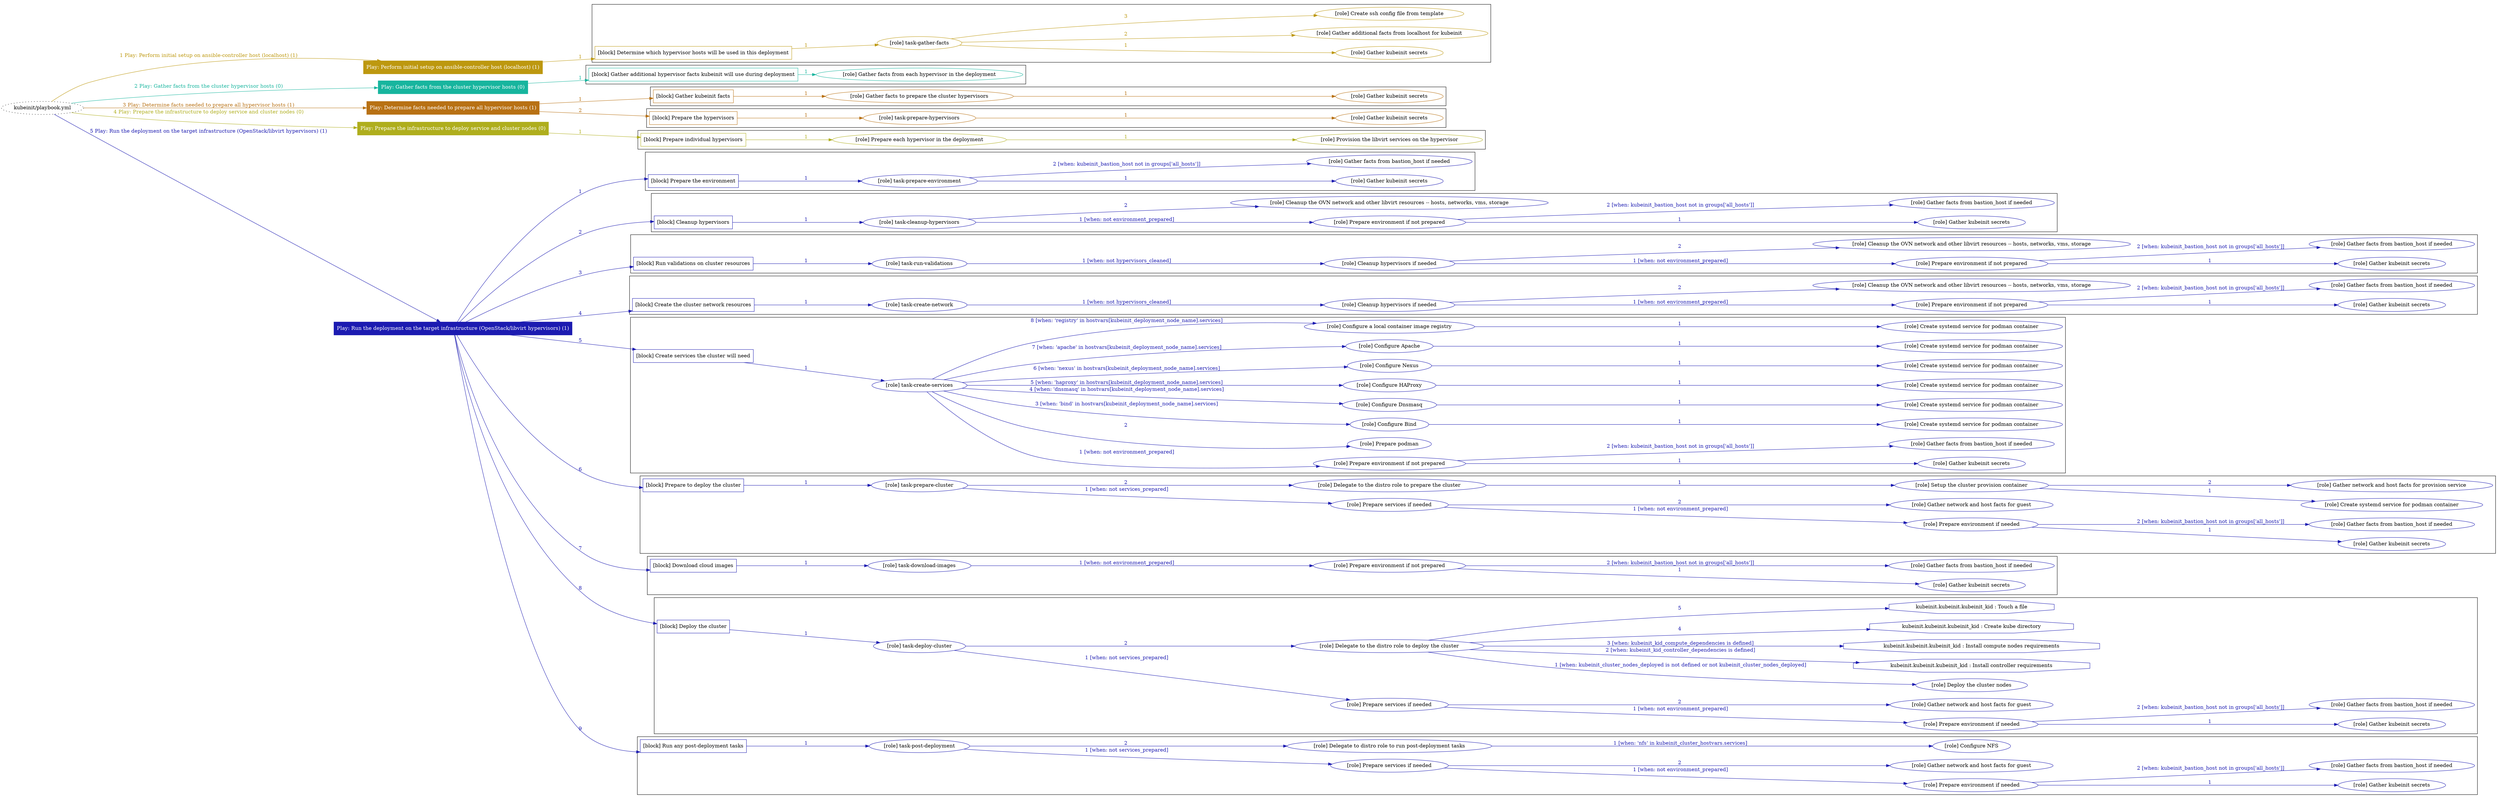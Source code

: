 digraph {
	graph [concentrate=true ordering=in rankdir=LR ratio=fill]
	edge [esep=5 sep=10]
	"kubeinit/playbook.yml" [URL="/home/runner/work/kubeinit/kubeinit/kubeinit/playbook.yml" id=playbook_64ff48d0 style=dotted]
	"kubeinit/playbook.yml" -> play_7b4578c1 [label="1 Play: Perform initial setup on ansible-controller host (localhost) (1)" color="#bd980f" fontcolor="#bd980f" id=edge_play_7b4578c1 labeltooltip="1 Play: Perform initial setup on ansible-controller host (localhost) (1)" tooltip="1 Play: Perform initial setup on ansible-controller host (localhost) (1)"]
	subgraph "Play: Perform initial setup on ansible-controller host (localhost) (1)" {
		play_7b4578c1 [label="Play: Perform initial setup on ansible-controller host (localhost) (1)" URL="/home/runner/work/kubeinit/kubeinit/kubeinit/playbook.yml" color="#bd980f" fontcolor="#ffffff" id=play_7b4578c1 shape=box style=filled tooltip=localhost]
		play_7b4578c1 -> block_4ec581df [label=1 color="#bd980f" fontcolor="#bd980f" id=edge_block_4ec581df labeltooltip=1 tooltip=1]
		subgraph cluster_block_4ec581df {
			block_4ec581df [label="[block] Determine which hypervisor hosts will be used in this deployment" URL="/home/runner/work/kubeinit/kubeinit/kubeinit/playbook.yml" color="#bd980f" id=block_4ec581df labeltooltip="Determine which hypervisor hosts will be used in this deployment" shape=box tooltip="Determine which hypervisor hosts will be used in this deployment"]
			block_4ec581df -> role_0362f38e [label="1 " color="#bd980f" fontcolor="#bd980f" id=edge_role_0362f38e labeltooltip="1 " tooltip="1 "]
			subgraph "task-gather-facts" {
				role_0362f38e [label="[role] task-gather-facts" URL="/home/runner/work/kubeinit/kubeinit/kubeinit/playbook.yml" color="#bd980f" id=role_0362f38e tooltip="task-gather-facts"]
				role_0362f38e -> role_1416fdba [label="1 " color="#bd980f" fontcolor="#bd980f" id=edge_role_1416fdba labeltooltip="1 " tooltip="1 "]
				subgraph "Gather kubeinit secrets" {
					role_1416fdba [label="[role] Gather kubeinit secrets" URL="/home/runner/.ansible/collections/ansible_collections/kubeinit/kubeinit/roles/kubeinit_prepare/tasks/build_hypervisors_group.yml" color="#bd980f" id=role_1416fdba tooltip="Gather kubeinit secrets"]
				}
				role_0362f38e -> role_fac2a273 [label="2 " color="#bd980f" fontcolor="#bd980f" id=edge_role_fac2a273 labeltooltip="2 " tooltip="2 "]
				subgraph "Gather additional facts from localhost for kubeinit" {
					role_fac2a273 [label="[role] Gather additional facts from localhost for kubeinit" URL="/home/runner/.ansible/collections/ansible_collections/kubeinit/kubeinit/roles/kubeinit_prepare/tasks/build_hypervisors_group.yml" color="#bd980f" id=role_fac2a273 tooltip="Gather additional facts from localhost for kubeinit"]
				}
				role_0362f38e -> role_8e1f6b23 [label="3 " color="#bd980f" fontcolor="#bd980f" id=edge_role_8e1f6b23 labeltooltip="3 " tooltip="3 "]
				subgraph "Create ssh config file from template" {
					role_8e1f6b23 [label="[role] Create ssh config file from template" URL="/home/runner/.ansible/collections/ansible_collections/kubeinit/kubeinit/roles/kubeinit_prepare/tasks/build_hypervisors_group.yml" color="#bd980f" id=role_8e1f6b23 tooltip="Create ssh config file from template"]
				}
			}
		}
	}
	"kubeinit/playbook.yml" -> play_a30eaadd [label="2 Play: Gather facts from the cluster hypervisor hosts (0)" color="#17b59e" fontcolor="#17b59e" id=edge_play_a30eaadd labeltooltip="2 Play: Gather facts from the cluster hypervisor hosts (0)" tooltip="2 Play: Gather facts from the cluster hypervisor hosts (0)"]
	subgraph "Play: Gather facts from the cluster hypervisor hosts (0)" {
		play_a30eaadd [label="Play: Gather facts from the cluster hypervisor hosts (0)" URL="/home/runner/work/kubeinit/kubeinit/kubeinit/playbook.yml" color="#17b59e" fontcolor="#ffffff" id=play_a30eaadd shape=box style=filled tooltip="Play: Gather facts from the cluster hypervisor hosts (0)"]
		play_a30eaadd -> block_be2005c9 [label=1 color="#17b59e" fontcolor="#17b59e" id=edge_block_be2005c9 labeltooltip=1 tooltip=1]
		subgraph cluster_block_be2005c9 {
			block_be2005c9 [label="[block] Gather additional hypervisor facts kubeinit will use during deployment" URL="/home/runner/work/kubeinit/kubeinit/kubeinit/playbook.yml" color="#17b59e" id=block_be2005c9 labeltooltip="Gather additional hypervisor facts kubeinit will use during deployment" shape=box tooltip="Gather additional hypervisor facts kubeinit will use during deployment"]
			block_be2005c9 -> role_b4ea21ec [label="1 " color="#17b59e" fontcolor="#17b59e" id=edge_role_b4ea21ec labeltooltip="1 " tooltip="1 "]
			subgraph "Gather facts from each hypervisor in the deployment" {
				role_b4ea21ec [label="[role] Gather facts from each hypervisor in the deployment" URL="/home/runner/work/kubeinit/kubeinit/kubeinit/playbook.yml" color="#17b59e" id=role_b4ea21ec tooltip="Gather facts from each hypervisor in the deployment"]
			}
		}
	}
	"kubeinit/playbook.yml" -> play_22558fce [label="3 Play: Determine facts needed to prepare all hypervisor hosts (1)" color="#b87114" fontcolor="#b87114" id=edge_play_22558fce labeltooltip="3 Play: Determine facts needed to prepare all hypervisor hosts (1)" tooltip="3 Play: Determine facts needed to prepare all hypervisor hosts (1)"]
	subgraph "Play: Determine facts needed to prepare all hypervisor hosts (1)" {
		play_22558fce [label="Play: Determine facts needed to prepare all hypervisor hosts (1)" URL="/home/runner/work/kubeinit/kubeinit/kubeinit/playbook.yml" color="#b87114" fontcolor="#ffffff" id=play_22558fce shape=box style=filled tooltip=localhost]
		play_22558fce -> block_e135c22d [label=1 color="#b87114" fontcolor="#b87114" id=edge_block_e135c22d labeltooltip=1 tooltip=1]
		subgraph cluster_block_e135c22d {
			block_e135c22d [label="[block] Gather kubeinit facts" URL="/home/runner/work/kubeinit/kubeinit/kubeinit/playbook.yml" color="#b87114" id=block_e135c22d labeltooltip="Gather kubeinit facts" shape=box tooltip="Gather kubeinit facts"]
			block_e135c22d -> role_2416e489 [label="1 " color="#b87114" fontcolor="#b87114" id=edge_role_2416e489 labeltooltip="1 " tooltip="1 "]
			subgraph "Gather facts to prepare the cluster hypervisors" {
				role_2416e489 [label="[role] Gather facts to prepare the cluster hypervisors" URL="/home/runner/work/kubeinit/kubeinit/kubeinit/playbook.yml" color="#b87114" id=role_2416e489 tooltip="Gather facts to prepare the cluster hypervisors"]
				role_2416e489 -> role_d74723d3 [label="1 " color="#b87114" fontcolor="#b87114" id=edge_role_d74723d3 labeltooltip="1 " tooltip="1 "]
				subgraph "Gather kubeinit secrets" {
					role_d74723d3 [label="[role] Gather kubeinit secrets" URL="/home/runner/.ansible/collections/ansible_collections/kubeinit/kubeinit/roles/kubeinit_prepare/tasks/gather_kubeinit_facts.yml" color="#b87114" id=role_d74723d3 tooltip="Gather kubeinit secrets"]
				}
			}
		}
		play_22558fce -> block_35da13e1 [label=2 color="#b87114" fontcolor="#b87114" id=edge_block_35da13e1 labeltooltip=2 tooltip=2]
		subgraph cluster_block_35da13e1 {
			block_35da13e1 [label="[block] Prepare the hypervisors" URL="/home/runner/work/kubeinit/kubeinit/kubeinit/playbook.yml" color="#b87114" id=block_35da13e1 labeltooltip="Prepare the hypervisors" shape=box tooltip="Prepare the hypervisors"]
			block_35da13e1 -> role_eb730cd5 [label="1 " color="#b87114" fontcolor="#b87114" id=edge_role_eb730cd5 labeltooltip="1 " tooltip="1 "]
			subgraph "task-prepare-hypervisors" {
				role_eb730cd5 [label="[role] task-prepare-hypervisors" URL="/home/runner/work/kubeinit/kubeinit/kubeinit/playbook.yml" color="#b87114" id=role_eb730cd5 tooltip="task-prepare-hypervisors"]
				role_eb730cd5 -> role_e2dad589 [label="1 " color="#b87114" fontcolor="#b87114" id=edge_role_e2dad589 labeltooltip="1 " tooltip="1 "]
				subgraph "Gather kubeinit secrets" {
					role_e2dad589 [label="[role] Gather kubeinit secrets" URL="/home/runner/.ansible/collections/ansible_collections/kubeinit/kubeinit/roles/kubeinit_prepare/tasks/gather_kubeinit_facts.yml" color="#b87114" id=role_e2dad589 tooltip="Gather kubeinit secrets"]
				}
			}
		}
	}
	"kubeinit/playbook.yml" -> play_825b6fc9 [label="4 Play: Prepare the infrastructure to deploy service and cluster nodes (0)" color="#afae1d" fontcolor="#afae1d" id=edge_play_825b6fc9 labeltooltip="4 Play: Prepare the infrastructure to deploy service and cluster nodes (0)" tooltip="4 Play: Prepare the infrastructure to deploy service and cluster nodes (0)"]
	subgraph "Play: Prepare the infrastructure to deploy service and cluster nodes (0)" {
		play_825b6fc9 [label="Play: Prepare the infrastructure to deploy service and cluster nodes (0)" URL="/home/runner/work/kubeinit/kubeinit/kubeinit/playbook.yml" color="#afae1d" fontcolor="#ffffff" id=play_825b6fc9 shape=box style=filled tooltip="Play: Prepare the infrastructure to deploy service and cluster nodes (0)"]
		play_825b6fc9 -> block_94024bbe [label=1 color="#afae1d" fontcolor="#afae1d" id=edge_block_94024bbe labeltooltip=1 tooltip=1]
		subgraph cluster_block_94024bbe {
			block_94024bbe [label="[block] Prepare individual hypervisors" URL="/home/runner/work/kubeinit/kubeinit/kubeinit/playbook.yml" color="#afae1d" id=block_94024bbe labeltooltip="Prepare individual hypervisors" shape=box tooltip="Prepare individual hypervisors"]
			block_94024bbe -> role_00859c8f [label="1 " color="#afae1d" fontcolor="#afae1d" id=edge_role_00859c8f labeltooltip="1 " tooltip="1 "]
			subgraph "Prepare each hypervisor in the deployment" {
				role_00859c8f [label="[role] Prepare each hypervisor in the deployment" URL="/home/runner/work/kubeinit/kubeinit/kubeinit/playbook.yml" color="#afae1d" id=role_00859c8f tooltip="Prepare each hypervisor in the deployment"]
				role_00859c8f -> role_20d88b57 [label="1 " color="#afae1d" fontcolor="#afae1d" id=edge_role_20d88b57 labeltooltip="1 " tooltip="1 "]
				subgraph "Provision the libvirt services on the hypervisor" {
					role_20d88b57 [label="[role] Provision the libvirt services on the hypervisor" URL="/home/runner/.ansible/collections/ansible_collections/kubeinit/kubeinit/roles/kubeinit_prepare/tasks/prepare_hypervisor.yml" color="#afae1d" id=role_20d88b57 tooltip="Provision the libvirt services on the hypervisor"]
				}
			}
		}
	}
	"kubeinit/playbook.yml" -> play_dc9f039f [label="5 Play: Run the deployment on the target infrastructure (OpenStack/libvirt hypervisors) (1)" color="#1c1bb1" fontcolor="#1c1bb1" id=edge_play_dc9f039f labeltooltip="5 Play: Run the deployment on the target infrastructure (OpenStack/libvirt hypervisors) (1)" tooltip="5 Play: Run the deployment on the target infrastructure (OpenStack/libvirt hypervisors) (1)"]
	subgraph "Play: Run the deployment on the target infrastructure (OpenStack/libvirt hypervisors) (1)" {
		play_dc9f039f [label="Play: Run the deployment on the target infrastructure (OpenStack/libvirt hypervisors) (1)" URL="/home/runner/work/kubeinit/kubeinit/kubeinit/playbook.yml" color="#1c1bb1" fontcolor="#ffffff" id=play_dc9f039f shape=box style=filled tooltip=localhost]
		play_dc9f039f -> block_e78acdf8 [label=1 color="#1c1bb1" fontcolor="#1c1bb1" id=edge_block_e78acdf8 labeltooltip=1 tooltip=1]
		subgraph cluster_block_e78acdf8 {
			block_e78acdf8 [label="[block] Prepare the environment" URL="/home/runner/work/kubeinit/kubeinit/kubeinit/playbook.yml" color="#1c1bb1" id=block_e78acdf8 labeltooltip="Prepare the environment" shape=box tooltip="Prepare the environment"]
			block_e78acdf8 -> role_a1853be2 [label="1 " color="#1c1bb1" fontcolor="#1c1bb1" id=edge_role_a1853be2 labeltooltip="1 " tooltip="1 "]
			subgraph "task-prepare-environment" {
				role_a1853be2 [label="[role] task-prepare-environment" URL="/home/runner/work/kubeinit/kubeinit/kubeinit/playbook.yml" color="#1c1bb1" id=role_a1853be2 tooltip="task-prepare-environment"]
				role_a1853be2 -> role_9b0aa150 [label="1 " color="#1c1bb1" fontcolor="#1c1bb1" id=edge_role_9b0aa150 labeltooltip="1 " tooltip="1 "]
				subgraph "Gather kubeinit secrets" {
					role_9b0aa150 [label="[role] Gather kubeinit secrets" URL="/home/runner/.ansible/collections/ansible_collections/kubeinit/kubeinit/roles/kubeinit_prepare/tasks/gather_kubeinit_facts.yml" color="#1c1bb1" id=role_9b0aa150 tooltip="Gather kubeinit secrets"]
				}
				role_a1853be2 -> role_95b6a3f1 [label="2 [when: kubeinit_bastion_host not in groups['all_hosts']]" color="#1c1bb1" fontcolor="#1c1bb1" id=edge_role_95b6a3f1 labeltooltip="2 [when: kubeinit_bastion_host not in groups['all_hosts']]" tooltip="2 [when: kubeinit_bastion_host not in groups['all_hosts']]"]
				subgraph "Gather facts from bastion_host if needed" {
					role_95b6a3f1 [label="[role] Gather facts from bastion_host if needed" URL="/home/runner/.ansible/collections/ansible_collections/kubeinit/kubeinit/roles/kubeinit_prepare/tasks/main.yml" color="#1c1bb1" id=role_95b6a3f1 tooltip="Gather facts from bastion_host if needed"]
				}
			}
		}
		play_dc9f039f -> block_ce37bbfc [label=2 color="#1c1bb1" fontcolor="#1c1bb1" id=edge_block_ce37bbfc labeltooltip=2 tooltip=2]
		subgraph cluster_block_ce37bbfc {
			block_ce37bbfc [label="[block] Cleanup hypervisors" URL="/home/runner/work/kubeinit/kubeinit/kubeinit/playbook.yml" color="#1c1bb1" id=block_ce37bbfc labeltooltip="Cleanup hypervisors" shape=box tooltip="Cleanup hypervisors"]
			block_ce37bbfc -> role_af1ffdba [label="1 " color="#1c1bb1" fontcolor="#1c1bb1" id=edge_role_af1ffdba labeltooltip="1 " tooltip="1 "]
			subgraph "task-cleanup-hypervisors" {
				role_af1ffdba [label="[role] task-cleanup-hypervisors" URL="/home/runner/work/kubeinit/kubeinit/kubeinit/playbook.yml" color="#1c1bb1" id=role_af1ffdba tooltip="task-cleanup-hypervisors"]
				role_af1ffdba -> role_fb35330e [label="1 [when: not environment_prepared]" color="#1c1bb1" fontcolor="#1c1bb1" id=edge_role_fb35330e labeltooltip="1 [when: not environment_prepared]" tooltip="1 [when: not environment_prepared]"]
				subgraph "Prepare environment if not prepared" {
					role_fb35330e [label="[role] Prepare environment if not prepared" URL="/home/runner/.ansible/collections/ansible_collections/kubeinit/kubeinit/roles/kubeinit_libvirt/tasks/cleanup_hypervisors.yml" color="#1c1bb1" id=role_fb35330e tooltip="Prepare environment if not prepared"]
					role_fb35330e -> role_bc6171cc [label="1 " color="#1c1bb1" fontcolor="#1c1bb1" id=edge_role_bc6171cc labeltooltip="1 " tooltip="1 "]
					subgraph "Gather kubeinit secrets" {
						role_bc6171cc [label="[role] Gather kubeinit secrets" URL="/home/runner/.ansible/collections/ansible_collections/kubeinit/kubeinit/roles/kubeinit_prepare/tasks/gather_kubeinit_facts.yml" color="#1c1bb1" id=role_bc6171cc tooltip="Gather kubeinit secrets"]
					}
					role_fb35330e -> role_c7ebc0bd [label="2 [when: kubeinit_bastion_host not in groups['all_hosts']]" color="#1c1bb1" fontcolor="#1c1bb1" id=edge_role_c7ebc0bd labeltooltip="2 [when: kubeinit_bastion_host not in groups['all_hosts']]" tooltip="2 [when: kubeinit_bastion_host not in groups['all_hosts']]"]
					subgraph "Gather facts from bastion_host if needed" {
						role_c7ebc0bd [label="[role] Gather facts from bastion_host if needed" URL="/home/runner/.ansible/collections/ansible_collections/kubeinit/kubeinit/roles/kubeinit_prepare/tasks/main.yml" color="#1c1bb1" id=role_c7ebc0bd tooltip="Gather facts from bastion_host if needed"]
					}
				}
				role_af1ffdba -> role_cf9bed21 [label="2 " color="#1c1bb1" fontcolor="#1c1bb1" id=edge_role_cf9bed21 labeltooltip="2 " tooltip="2 "]
				subgraph "Cleanup the OVN network and other libvirt resources -- hosts, networks, vms, storage" {
					role_cf9bed21 [label="[role] Cleanup the OVN network and other libvirt resources -- hosts, networks, vms, storage" URL="/home/runner/.ansible/collections/ansible_collections/kubeinit/kubeinit/roles/kubeinit_libvirt/tasks/cleanup_hypervisors.yml" color="#1c1bb1" id=role_cf9bed21 tooltip="Cleanup the OVN network and other libvirt resources -- hosts, networks, vms, storage"]
				}
			}
		}
		play_dc9f039f -> block_29fd27de [label=3 color="#1c1bb1" fontcolor="#1c1bb1" id=edge_block_29fd27de labeltooltip=3 tooltip=3]
		subgraph cluster_block_29fd27de {
			block_29fd27de [label="[block] Run validations on cluster resources" URL="/home/runner/work/kubeinit/kubeinit/kubeinit/playbook.yml" color="#1c1bb1" id=block_29fd27de labeltooltip="Run validations on cluster resources" shape=box tooltip="Run validations on cluster resources"]
			block_29fd27de -> role_a87d3c4d [label="1 " color="#1c1bb1" fontcolor="#1c1bb1" id=edge_role_a87d3c4d labeltooltip="1 " tooltip="1 "]
			subgraph "task-run-validations" {
				role_a87d3c4d [label="[role] task-run-validations" URL="/home/runner/work/kubeinit/kubeinit/kubeinit/playbook.yml" color="#1c1bb1" id=role_a87d3c4d tooltip="task-run-validations"]
				role_a87d3c4d -> role_759a6917 [label="1 [when: not hypervisors_cleaned]" color="#1c1bb1" fontcolor="#1c1bb1" id=edge_role_759a6917 labeltooltip="1 [when: not hypervisors_cleaned]" tooltip="1 [when: not hypervisors_cleaned]"]
				subgraph "Cleanup hypervisors if needed" {
					role_759a6917 [label="[role] Cleanup hypervisors if needed" URL="/home/runner/.ansible/collections/ansible_collections/kubeinit/kubeinit/roles/kubeinit_validations/tasks/main.yml" color="#1c1bb1" id=role_759a6917 tooltip="Cleanup hypervisors if needed"]
					role_759a6917 -> role_bae530e0 [label="1 [when: not environment_prepared]" color="#1c1bb1" fontcolor="#1c1bb1" id=edge_role_bae530e0 labeltooltip="1 [when: not environment_prepared]" tooltip="1 [when: not environment_prepared]"]
					subgraph "Prepare environment if not prepared" {
						role_bae530e0 [label="[role] Prepare environment if not prepared" URL="/home/runner/.ansible/collections/ansible_collections/kubeinit/kubeinit/roles/kubeinit_libvirt/tasks/cleanup_hypervisors.yml" color="#1c1bb1" id=role_bae530e0 tooltip="Prepare environment if not prepared"]
						role_bae530e0 -> role_b6de4384 [label="1 " color="#1c1bb1" fontcolor="#1c1bb1" id=edge_role_b6de4384 labeltooltip="1 " tooltip="1 "]
						subgraph "Gather kubeinit secrets" {
							role_b6de4384 [label="[role] Gather kubeinit secrets" URL="/home/runner/.ansible/collections/ansible_collections/kubeinit/kubeinit/roles/kubeinit_prepare/tasks/gather_kubeinit_facts.yml" color="#1c1bb1" id=role_b6de4384 tooltip="Gather kubeinit secrets"]
						}
						role_bae530e0 -> role_92ff72d9 [label="2 [when: kubeinit_bastion_host not in groups['all_hosts']]" color="#1c1bb1" fontcolor="#1c1bb1" id=edge_role_92ff72d9 labeltooltip="2 [when: kubeinit_bastion_host not in groups['all_hosts']]" tooltip="2 [when: kubeinit_bastion_host not in groups['all_hosts']]"]
						subgraph "Gather facts from bastion_host if needed" {
							role_92ff72d9 [label="[role] Gather facts from bastion_host if needed" URL="/home/runner/.ansible/collections/ansible_collections/kubeinit/kubeinit/roles/kubeinit_prepare/tasks/main.yml" color="#1c1bb1" id=role_92ff72d9 tooltip="Gather facts from bastion_host if needed"]
						}
					}
					role_759a6917 -> role_a15203cf [label="2 " color="#1c1bb1" fontcolor="#1c1bb1" id=edge_role_a15203cf labeltooltip="2 " tooltip="2 "]
					subgraph "Cleanup the OVN network and other libvirt resources -- hosts, networks, vms, storage" {
						role_a15203cf [label="[role] Cleanup the OVN network and other libvirt resources -- hosts, networks, vms, storage" URL="/home/runner/.ansible/collections/ansible_collections/kubeinit/kubeinit/roles/kubeinit_libvirt/tasks/cleanup_hypervisors.yml" color="#1c1bb1" id=role_a15203cf tooltip="Cleanup the OVN network and other libvirt resources -- hosts, networks, vms, storage"]
					}
				}
			}
		}
		play_dc9f039f -> block_e831d1f7 [label=4 color="#1c1bb1" fontcolor="#1c1bb1" id=edge_block_e831d1f7 labeltooltip=4 tooltip=4]
		subgraph cluster_block_e831d1f7 {
			block_e831d1f7 [label="[block] Create the cluster network resources" URL="/home/runner/work/kubeinit/kubeinit/kubeinit/playbook.yml" color="#1c1bb1" id=block_e831d1f7 labeltooltip="Create the cluster network resources" shape=box tooltip="Create the cluster network resources"]
			block_e831d1f7 -> role_f3c4349c [label="1 " color="#1c1bb1" fontcolor="#1c1bb1" id=edge_role_f3c4349c labeltooltip="1 " tooltip="1 "]
			subgraph "task-create-network" {
				role_f3c4349c [label="[role] task-create-network" URL="/home/runner/work/kubeinit/kubeinit/kubeinit/playbook.yml" color="#1c1bb1" id=role_f3c4349c tooltip="task-create-network"]
				role_f3c4349c -> role_4abfb050 [label="1 [when: not hypervisors_cleaned]" color="#1c1bb1" fontcolor="#1c1bb1" id=edge_role_4abfb050 labeltooltip="1 [when: not hypervisors_cleaned]" tooltip="1 [when: not hypervisors_cleaned]"]
				subgraph "Cleanup hypervisors if needed" {
					role_4abfb050 [label="[role] Cleanup hypervisors if needed" URL="/home/runner/.ansible/collections/ansible_collections/kubeinit/kubeinit/roles/kubeinit_libvirt/tasks/create_network.yml" color="#1c1bb1" id=role_4abfb050 tooltip="Cleanup hypervisors if needed"]
					role_4abfb050 -> role_bc3180c6 [label="1 [when: not environment_prepared]" color="#1c1bb1" fontcolor="#1c1bb1" id=edge_role_bc3180c6 labeltooltip="1 [when: not environment_prepared]" tooltip="1 [when: not environment_prepared]"]
					subgraph "Prepare environment if not prepared" {
						role_bc3180c6 [label="[role] Prepare environment if not prepared" URL="/home/runner/.ansible/collections/ansible_collections/kubeinit/kubeinit/roles/kubeinit_libvirt/tasks/cleanup_hypervisors.yml" color="#1c1bb1" id=role_bc3180c6 tooltip="Prepare environment if not prepared"]
						role_bc3180c6 -> role_34258a37 [label="1 " color="#1c1bb1" fontcolor="#1c1bb1" id=edge_role_34258a37 labeltooltip="1 " tooltip="1 "]
						subgraph "Gather kubeinit secrets" {
							role_34258a37 [label="[role] Gather kubeinit secrets" URL="/home/runner/.ansible/collections/ansible_collections/kubeinit/kubeinit/roles/kubeinit_prepare/tasks/gather_kubeinit_facts.yml" color="#1c1bb1" id=role_34258a37 tooltip="Gather kubeinit secrets"]
						}
						role_bc3180c6 -> role_a7c1120a [label="2 [when: kubeinit_bastion_host not in groups['all_hosts']]" color="#1c1bb1" fontcolor="#1c1bb1" id=edge_role_a7c1120a labeltooltip="2 [when: kubeinit_bastion_host not in groups['all_hosts']]" tooltip="2 [when: kubeinit_bastion_host not in groups['all_hosts']]"]
						subgraph "Gather facts from bastion_host if needed" {
							role_a7c1120a [label="[role] Gather facts from bastion_host if needed" URL="/home/runner/.ansible/collections/ansible_collections/kubeinit/kubeinit/roles/kubeinit_prepare/tasks/main.yml" color="#1c1bb1" id=role_a7c1120a tooltip="Gather facts from bastion_host if needed"]
						}
					}
					role_4abfb050 -> role_b16e9525 [label="2 " color="#1c1bb1" fontcolor="#1c1bb1" id=edge_role_b16e9525 labeltooltip="2 " tooltip="2 "]
					subgraph "Cleanup the OVN network and other libvirt resources -- hosts, networks, vms, storage" {
						role_b16e9525 [label="[role] Cleanup the OVN network and other libvirt resources -- hosts, networks, vms, storage" URL="/home/runner/.ansible/collections/ansible_collections/kubeinit/kubeinit/roles/kubeinit_libvirt/tasks/cleanup_hypervisors.yml" color="#1c1bb1" id=role_b16e9525 tooltip="Cleanup the OVN network and other libvirt resources -- hosts, networks, vms, storage"]
					}
				}
			}
		}
		play_dc9f039f -> block_5dbcd8ea [label=5 color="#1c1bb1" fontcolor="#1c1bb1" id=edge_block_5dbcd8ea labeltooltip=5 tooltip=5]
		subgraph cluster_block_5dbcd8ea {
			block_5dbcd8ea [label="[block] Create services the cluster will need" URL="/home/runner/work/kubeinit/kubeinit/kubeinit/playbook.yml" color="#1c1bb1" id=block_5dbcd8ea labeltooltip="Create services the cluster will need" shape=box tooltip="Create services the cluster will need"]
			block_5dbcd8ea -> role_f381e222 [label="1 " color="#1c1bb1" fontcolor="#1c1bb1" id=edge_role_f381e222 labeltooltip="1 " tooltip="1 "]
			subgraph "task-create-services" {
				role_f381e222 [label="[role] task-create-services" URL="/home/runner/work/kubeinit/kubeinit/kubeinit/playbook.yml" color="#1c1bb1" id=role_f381e222 tooltip="task-create-services"]
				role_f381e222 -> role_a2d19958 [label="1 [when: not environment_prepared]" color="#1c1bb1" fontcolor="#1c1bb1" id=edge_role_a2d19958 labeltooltip="1 [when: not environment_prepared]" tooltip="1 [when: not environment_prepared]"]
				subgraph "Prepare environment if not prepared" {
					role_a2d19958 [label="[role] Prepare environment if not prepared" URL="/home/runner/.ansible/collections/ansible_collections/kubeinit/kubeinit/roles/kubeinit_services/tasks/main.yml" color="#1c1bb1" id=role_a2d19958 tooltip="Prepare environment if not prepared"]
					role_a2d19958 -> role_b12da304 [label="1 " color="#1c1bb1" fontcolor="#1c1bb1" id=edge_role_b12da304 labeltooltip="1 " tooltip="1 "]
					subgraph "Gather kubeinit secrets" {
						role_b12da304 [label="[role] Gather kubeinit secrets" URL="/home/runner/.ansible/collections/ansible_collections/kubeinit/kubeinit/roles/kubeinit_prepare/tasks/gather_kubeinit_facts.yml" color="#1c1bb1" id=role_b12da304 tooltip="Gather kubeinit secrets"]
					}
					role_a2d19958 -> role_94da14f1 [label="2 [when: kubeinit_bastion_host not in groups['all_hosts']]" color="#1c1bb1" fontcolor="#1c1bb1" id=edge_role_94da14f1 labeltooltip="2 [when: kubeinit_bastion_host not in groups['all_hosts']]" tooltip="2 [when: kubeinit_bastion_host not in groups['all_hosts']]"]
					subgraph "Gather facts from bastion_host if needed" {
						role_94da14f1 [label="[role] Gather facts from bastion_host if needed" URL="/home/runner/.ansible/collections/ansible_collections/kubeinit/kubeinit/roles/kubeinit_prepare/tasks/main.yml" color="#1c1bb1" id=role_94da14f1 tooltip="Gather facts from bastion_host if needed"]
					}
				}
				role_f381e222 -> role_dc645e73 [label="2 " color="#1c1bb1" fontcolor="#1c1bb1" id=edge_role_dc645e73 labeltooltip="2 " tooltip="2 "]
				subgraph "Prepare podman" {
					role_dc645e73 [label="[role] Prepare podman" URL="/home/runner/.ansible/collections/ansible_collections/kubeinit/kubeinit/roles/kubeinit_services/tasks/00_create_service_pod.yml" color="#1c1bb1" id=role_dc645e73 tooltip="Prepare podman"]
				}
				role_f381e222 -> role_de73269a [label="3 [when: 'bind' in hostvars[kubeinit_deployment_node_name].services]" color="#1c1bb1" fontcolor="#1c1bb1" id=edge_role_de73269a labeltooltip="3 [when: 'bind' in hostvars[kubeinit_deployment_node_name].services]" tooltip="3 [when: 'bind' in hostvars[kubeinit_deployment_node_name].services]"]
				subgraph "Configure Bind" {
					role_de73269a [label="[role] Configure Bind" URL="/home/runner/.ansible/collections/ansible_collections/kubeinit/kubeinit/roles/kubeinit_services/tasks/start_services_containers.yml" color="#1c1bb1" id=role_de73269a tooltip="Configure Bind"]
					role_de73269a -> role_7ccc25f3 [label="1 " color="#1c1bb1" fontcolor="#1c1bb1" id=edge_role_7ccc25f3 labeltooltip="1 " tooltip="1 "]
					subgraph "Create systemd service for podman container" {
						role_7ccc25f3 [label="[role] Create systemd service for podman container" URL="/home/runner/.ansible/collections/ansible_collections/kubeinit/kubeinit/roles/kubeinit_bind/tasks/main.yml" color="#1c1bb1" id=role_7ccc25f3 tooltip="Create systemd service for podman container"]
					}
				}
				role_f381e222 -> role_99741044 [label="4 [when: 'dnsmasq' in hostvars[kubeinit_deployment_node_name].services]" color="#1c1bb1" fontcolor="#1c1bb1" id=edge_role_99741044 labeltooltip="4 [when: 'dnsmasq' in hostvars[kubeinit_deployment_node_name].services]" tooltip="4 [when: 'dnsmasq' in hostvars[kubeinit_deployment_node_name].services]"]
				subgraph "Configure Dnsmasq" {
					role_99741044 [label="[role] Configure Dnsmasq" URL="/home/runner/.ansible/collections/ansible_collections/kubeinit/kubeinit/roles/kubeinit_services/tasks/start_services_containers.yml" color="#1c1bb1" id=role_99741044 tooltip="Configure Dnsmasq"]
					role_99741044 -> role_a8016add [label="1 " color="#1c1bb1" fontcolor="#1c1bb1" id=edge_role_a8016add labeltooltip="1 " tooltip="1 "]
					subgraph "Create systemd service for podman container" {
						role_a8016add [label="[role] Create systemd service for podman container" URL="/home/runner/.ansible/collections/ansible_collections/kubeinit/kubeinit/roles/kubeinit_dnsmasq/tasks/main.yml" color="#1c1bb1" id=role_a8016add tooltip="Create systemd service for podman container"]
					}
				}
				role_f381e222 -> role_8145a330 [label="5 [when: 'haproxy' in hostvars[kubeinit_deployment_node_name].services]" color="#1c1bb1" fontcolor="#1c1bb1" id=edge_role_8145a330 labeltooltip="5 [when: 'haproxy' in hostvars[kubeinit_deployment_node_name].services]" tooltip="5 [when: 'haproxy' in hostvars[kubeinit_deployment_node_name].services]"]
				subgraph "Configure HAProxy" {
					role_8145a330 [label="[role] Configure HAProxy" URL="/home/runner/.ansible/collections/ansible_collections/kubeinit/kubeinit/roles/kubeinit_services/tasks/start_services_containers.yml" color="#1c1bb1" id=role_8145a330 tooltip="Configure HAProxy"]
					role_8145a330 -> role_fb1e4a2b [label="1 " color="#1c1bb1" fontcolor="#1c1bb1" id=edge_role_fb1e4a2b labeltooltip="1 " tooltip="1 "]
					subgraph "Create systemd service for podman container" {
						role_fb1e4a2b [label="[role] Create systemd service for podman container" URL="/home/runner/.ansible/collections/ansible_collections/kubeinit/kubeinit/roles/kubeinit_haproxy/tasks/main.yml" color="#1c1bb1" id=role_fb1e4a2b tooltip="Create systemd service for podman container"]
					}
				}
				role_f381e222 -> role_f9c794f5 [label="6 [when: 'nexus' in hostvars[kubeinit_deployment_node_name].services]" color="#1c1bb1" fontcolor="#1c1bb1" id=edge_role_f9c794f5 labeltooltip="6 [when: 'nexus' in hostvars[kubeinit_deployment_node_name].services]" tooltip="6 [when: 'nexus' in hostvars[kubeinit_deployment_node_name].services]"]
				subgraph "Configure Nexus" {
					role_f9c794f5 [label="[role] Configure Nexus" URL="/home/runner/.ansible/collections/ansible_collections/kubeinit/kubeinit/roles/kubeinit_services/tasks/start_services_containers.yml" color="#1c1bb1" id=role_f9c794f5 tooltip="Configure Nexus"]
					role_f9c794f5 -> role_d39a2222 [label="1 " color="#1c1bb1" fontcolor="#1c1bb1" id=edge_role_d39a2222 labeltooltip="1 " tooltip="1 "]
					subgraph "Create systemd service for podman container" {
						role_d39a2222 [label="[role] Create systemd service for podman container" URL="/home/runner/.ansible/collections/ansible_collections/kubeinit/kubeinit/roles/kubeinit_nexus/tasks/main.yml" color="#1c1bb1" id=role_d39a2222 tooltip="Create systemd service for podman container"]
					}
				}
				role_f381e222 -> role_9c17a35a [label="7 [when: 'apache' in hostvars[kubeinit_deployment_node_name].services]" color="#1c1bb1" fontcolor="#1c1bb1" id=edge_role_9c17a35a labeltooltip="7 [when: 'apache' in hostvars[kubeinit_deployment_node_name].services]" tooltip="7 [when: 'apache' in hostvars[kubeinit_deployment_node_name].services]"]
				subgraph "Configure Apache" {
					role_9c17a35a [label="[role] Configure Apache" URL="/home/runner/.ansible/collections/ansible_collections/kubeinit/kubeinit/roles/kubeinit_services/tasks/start_services_containers.yml" color="#1c1bb1" id=role_9c17a35a tooltip="Configure Apache"]
					role_9c17a35a -> role_6968ed16 [label="1 " color="#1c1bb1" fontcolor="#1c1bb1" id=edge_role_6968ed16 labeltooltip="1 " tooltip="1 "]
					subgraph "Create systemd service for podman container" {
						role_6968ed16 [label="[role] Create systemd service for podman container" URL="/home/runner/.ansible/collections/ansible_collections/kubeinit/kubeinit/roles/kubeinit_apache/tasks/main.yml" color="#1c1bb1" id=role_6968ed16 tooltip="Create systemd service for podman container"]
					}
				}
				role_f381e222 -> role_1dcfa74b [label="8 [when: 'registry' in hostvars[kubeinit_deployment_node_name].services]" color="#1c1bb1" fontcolor="#1c1bb1" id=edge_role_1dcfa74b labeltooltip="8 [when: 'registry' in hostvars[kubeinit_deployment_node_name].services]" tooltip="8 [when: 'registry' in hostvars[kubeinit_deployment_node_name].services]"]
				subgraph "Configure a local container image registry" {
					role_1dcfa74b [label="[role] Configure a local container image registry" URL="/home/runner/.ansible/collections/ansible_collections/kubeinit/kubeinit/roles/kubeinit_services/tasks/start_services_containers.yml" color="#1c1bb1" id=role_1dcfa74b tooltip="Configure a local container image registry"]
					role_1dcfa74b -> role_7cc3f5d4 [label="1 " color="#1c1bb1" fontcolor="#1c1bb1" id=edge_role_7cc3f5d4 labeltooltip="1 " tooltip="1 "]
					subgraph "Create systemd service for podman container" {
						role_7cc3f5d4 [label="[role] Create systemd service for podman container" URL="/home/runner/.ansible/collections/ansible_collections/kubeinit/kubeinit/roles/kubeinit_registry/tasks/main.yml" color="#1c1bb1" id=role_7cc3f5d4 tooltip="Create systemd service for podman container"]
					}
				}
			}
		}
		play_dc9f039f -> block_3873595b [label=6 color="#1c1bb1" fontcolor="#1c1bb1" id=edge_block_3873595b labeltooltip=6 tooltip=6]
		subgraph cluster_block_3873595b {
			block_3873595b [label="[block] Prepare to deploy the cluster" URL="/home/runner/work/kubeinit/kubeinit/kubeinit/playbook.yml" color="#1c1bb1" id=block_3873595b labeltooltip="Prepare to deploy the cluster" shape=box tooltip="Prepare to deploy the cluster"]
			block_3873595b -> role_3a1e4293 [label="1 " color="#1c1bb1" fontcolor="#1c1bb1" id=edge_role_3a1e4293 labeltooltip="1 " tooltip="1 "]
			subgraph "task-prepare-cluster" {
				role_3a1e4293 [label="[role] task-prepare-cluster" URL="/home/runner/work/kubeinit/kubeinit/kubeinit/playbook.yml" color="#1c1bb1" id=role_3a1e4293 tooltip="task-prepare-cluster"]
				role_3a1e4293 -> role_4f1574b0 [label="1 [when: not services_prepared]" color="#1c1bb1" fontcolor="#1c1bb1" id=edge_role_4f1574b0 labeltooltip="1 [when: not services_prepared]" tooltip="1 [when: not services_prepared]"]
				subgraph "Prepare services if needed" {
					role_4f1574b0 [label="[role] Prepare services if needed" URL="/home/runner/.ansible/collections/ansible_collections/kubeinit/kubeinit/roles/kubeinit_prepare/tasks/prepare_cluster.yml" color="#1c1bb1" id=role_4f1574b0 tooltip="Prepare services if needed"]
					role_4f1574b0 -> role_ca3c0c1d [label="1 [when: not environment_prepared]" color="#1c1bb1" fontcolor="#1c1bb1" id=edge_role_ca3c0c1d labeltooltip="1 [when: not environment_prepared]" tooltip="1 [when: not environment_prepared]"]
					subgraph "Prepare environment if needed" {
						role_ca3c0c1d [label="[role] Prepare environment if needed" URL="/home/runner/.ansible/collections/ansible_collections/kubeinit/kubeinit/roles/kubeinit_services/tasks/prepare_services.yml" color="#1c1bb1" id=role_ca3c0c1d tooltip="Prepare environment if needed"]
						role_ca3c0c1d -> role_9e009ee4 [label="1 " color="#1c1bb1" fontcolor="#1c1bb1" id=edge_role_9e009ee4 labeltooltip="1 " tooltip="1 "]
						subgraph "Gather kubeinit secrets" {
							role_9e009ee4 [label="[role] Gather kubeinit secrets" URL="/home/runner/.ansible/collections/ansible_collections/kubeinit/kubeinit/roles/kubeinit_prepare/tasks/gather_kubeinit_facts.yml" color="#1c1bb1" id=role_9e009ee4 tooltip="Gather kubeinit secrets"]
						}
						role_ca3c0c1d -> role_0b672be2 [label="2 [when: kubeinit_bastion_host not in groups['all_hosts']]" color="#1c1bb1" fontcolor="#1c1bb1" id=edge_role_0b672be2 labeltooltip="2 [when: kubeinit_bastion_host not in groups['all_hosts']]" tooltip="2 [when: kubeinit_bastion_host not in groups['all_hosts']]"]
						subgraph "Gather facts from bastion_host if needed" {
							role_0b672be2 [label="[role] Gather facts from bastion_host if needed" URL="/home/runner/.ansible/collections/ansible_collections/kubeinit/kubeinit/roles/kubeinit_prepare/tasks/main.yml" color="#1c1bb1" id=role_0b672be2 tooltip="Gather facts from bastion_host if needed"]
						}
					}
					role_4f1574b0 -> role_c656f457 [label="2 " color="#1c1bb1" fontcolor="#1c1bb1" id=edge_role_c656f457 labeltooltip="2 " tooltip="2 "]
					subgraph "Gather network and host facts for guest" {
						role_c656f457 [label="[role] Gather network and host facts for guest" URL="/home/runner/.ansible/collections/ansible_collections/kubeinit/kubeinit/roles/kubeinit_services/tasks/prepare_services.yml" color="#1c1bb1" id=role_c656f457 tooltip="Gather network and host facts for guest"]
					}
				}
				role_3a1e4293 -> role_c33d68c9 [label="2 " color="#1c1bb1" fontcolor="#1c1bb1" id=edge_role_c33d68c9 labeltooltip="2 " tooltip="2 "]
				subgraph "Delegate to the distro role to prepare the cluster" {
					role_c33d68c9 [label="[role] Delegate to the distro role to prepare the cluster" URL="/home/runner/.ansible/collections/ansible_collections/kubeinit/kubeinit/roles/kubeinit_prepare/tasks/prepare_cluster.yml" color="#1c1bb1" id=role_c33d68c9 tooltip="Delegate to the distro role to prepare the cluster"]
					role_c33d68c9 -> role_79c45ec9 [label="1 " color="#1c1bb1" fontcolor="#1c1bb1" id=edge_role_79c45ec9 labeltooltip="1 " tooltip="1 "]
					subgraph "Setup the cluster provision container" {
						role_79c45ec9 [label="[role] Setup the cluster provision container" URL="/home/runner/.ansible/collections/ansible_collections/kubeinit/kubeinit/roles/kubeinit_kid/tasks/prepare_cluster.yml" color="#1c1bb1" id=role_79c45ec9 tooltip="Setup the cluster provision container"]
						role_79c45ec9 -> role_410438d3 [label="1 " color="#1c1bb1" fontcolor="#1c1bb1" id=edge_role_410438d3 labeltooltip="1 " tooltip="1 "]
						subgraph "Create systemd service for podman container" {
							role_410438d3 [label="[role] Create systemd service for podman container" URL="/home/runner/.ansible/collections/ansible_collections/kubeinit/kubeinit/roles/kubeinit_services/tasks/create_provision_container.yml" color="#1c1bb1" id=role_410438d3 tooltip="Create systemd service for podman container"]
						}
						role_79c45ec9 -> role_16676857 [label="2 " color="#1c1bb1" fontcolor="#1c1bb1" id=edge_role_16676857 labeltooltip="2 " tooltip="2 "]
						subgraph "Gather network and host facts for provision service" {
							role_16676857 [label="[role] Gather network and host facts for provision service" URL="/home/runner/.ansible/collections/ansible_collections/kubeinit/kubeinit/roles/kubeinit_services/tasks/create_provision_container.yml" color="#1c1bb1" id=role_16676857 tooltip="Gather network and host facts for provision service"]
						}
					}
				}
			}
		}
		play_dc9f039f -> block_5de7d17e [label=7 color="#1c1bb1" fontcolor="#1c1bb1" id=edge_block_5de7d17e labeltooltip=7 tooltip=7]
		subgraph cluster_block_5de7d17e {
			block_5de7d17e [label="[block] Download cloud images" URL="/home/runner/work/kubeinit/kubeinit/kubeinit/playbook.yml" color="#1c1bb1" id=block_5de7d17e labeltooltip="Download cloud images" shape=box tooltip="Download cloud images"]
			block_5de7d17e -> role_c3c2f321 [label="1 " color="#1c1bb1" fontcolor="#1c1bb1" id=edge_role_c3c2f321 labeltooltip="1 " tooltip="1 "]
			subgraph "task-download-images" {
				role_c3c2f321 [label="[role] task-download-images" URL="/home/runner/work/kubeinit/kubeinit/kubeinit/playbook.yml" color="#1c1bb1" id=role_c3c2f321 tooltip="task-download-images"]
				role_c3c2f321 -> role_c482b39d [label="1 [when: not environment_prepared]" color="#1c1bb1" fontcolor="#1c1bb1" id=edge_role_c482b39d labeltooltip="1 [when: not environment_prepared]" tooltip="1 [when: not environment_prepared]"]
				subgraph "Prepare environment if not prepared" {
					role_c482b39d [label="[role] Prepare environment if not prepared" URL="/home/runner/.ansible/collections/ansible_collections/kubeinit/kubeinit/roles/kubeinit_libvirt/tasks/download_cloud_images.yml" color="#1c1bb1" id=role_c482b39d tooltip="Prepare environment if not prepared"]
					role_c482b39d -> role_b490c279 [label="1 " color="#1c1bb1" fontcolor="#1c1bb1" id=edge_role_b490c279 labeltooltip="1 " tooltip="1 "]
					subgraph "Gather kubeinit secrets" {
						role_b490c279 [label="[role] Gather kubeinit secrets" URL="/home/runner/.ansible/collections/ansible_collections/kubeinit/kubeinit/roles/kubeinit_prepare/tasks/gather_kubeinit_facts.yml" color="#1c1bb1" id=role_b490c279 tooltip="Gather kubeinit secrets"]
					}
					role_c482b39d -> role_3db9af22 [label="2 [when: kubeinit_bastion_host not in groups['all_hosts']]" color="#1c1bb1" fontcolor="#1c1bb1" id=edge_role_3db9af22 labeltooltip="2 [when: kubeinit_bastion_host not in groups['all_hosts']]" tooltip="2 [when: kubeinit_bastion_host not in groups['all_hosts']]"]
					subgraph "Gather facts from bastion_host if needed" {
						role_3db9af22 [label="[role] Gather facts from bastion_host if needed" URL="/home/runner/.ansible/collections/ansible_collections/kubeinit/kubeinit/roles/kubeinit_prepare/tasks/main.yml" color="#1c1bb1" id=role_3db9af22 tooltip="Gather facts from bastion_host if needed"]
					}
				}
			}
		}
		play_dc9f039f -> block_b505a461 [label=8 color="#1c1bb1" fontcolor="#1c1bb1" id=edge_block_b505a461 labeltooltip=8 tooltip=8]
		subgraph cluster_block_b505a461 {
			block_b505a461 [label="[block] Deploy the cluster" URL="/home/runner/work/kubeinit/kubeinit/kubeinit/playbook.yml" color="#1c1bb1" id=block_b505a461 labeltooltip="Deploy the cluster" shape=box tooltip="Deploy the cluster"]
			block_b505a461 -> role_0294d83d [label="1 " color="#1c1bb1" fontcolor="#1c1bb1" id=edge_role_0294d83d labeltooltip="1 " tooltip="1 "]
			subgraph "task-deploy-cluster" {
				role_0294d83d [label="[role] task-deploy-cluster" URL="/home/runner/work/kubeinit/kubeinit/kubeinit/playbook.yml" color="#1c1bb1" id=role_0294d83d tooltip="task-deploy-cluster"]
				role_0294d83d -> role_be0a52d8 [label="1 [when: not services_prepared]" color="#1c1bb1" fontcolor="#1c1bb1" id=edge_role_be0a52d8 labeltooltip="1 [when: not services_prepared]" tooltip="1 [when: not services_prepared]"]
				subgraph "Prepare services if needed" {
					role_be0a52d8 [label="[role] Prepare services if needed" URL="/home/runner/.ansible/collections/ansible_collections/kubeinit/kubeinit/roles/kubeinit_prepare/tasks/deploy_cluster.yml" color="#1c1bb1" id=role_be0a52d8 tooltip="Prepare services if needed"]
					role_be0a52d8 -> role_c2296928 [label="1 [when: not environment_prepared]" color="#1c1bb1" fontcolor="#1c1bb1" id=edge_role_c2296928 labeltooltip="1 [when: not environment_prepared]" tooltip="1 [when: not environment_prepared]"]
					subgraph "Prepare environment if needed" {
						role_c2296928 [label="[role] Prepare environment if needed" URL="/home/runner/.ansible/collections/ansible_collections/kubeinit/kubeinit/roles/kubeinit_services/tasks/prepare_services.yml" color="#1c1bb1" id=role_c2296928 tooltip="Prepare environment if needed"]
						role_c2296928 -> role_9ceb35bc [label="1 " color="#1c1bb1" fontcolor="#1c1bb1" id=edge_role_9ceb35bc labeltooltip="1 " tooltip="1 "]
						subgraph "Gather kubeinit secrets" {
							role_9ceb35bc [label="[role] Gather kubeinit secrets" URL="/home/runner/.ansible/collections/ansible_collections/kubeinit/kubeinit/roles/kubeinit_prepare/tasks/gather_kubeinit_facts.yml" color="#1c1bb1" id=role_9ceb35bc tooltip="Gather kubeinit secrets"]
						}
						role_c2296928 -> role_e3e1ad4b [label="2 [when: kubeinit_bastion_host not in groups['all_hosts']]" color="#1c1bb1" fontcolor="#1c1bb1" id=edge_role_e3e1ad4b labeltooltip="2 [when: kubeinit_bastion_host not in groups['all_hosts']]" tooltip="2 [when: kubeinit_bastion_host not in groups['all_hosts']]"]
						subgraph "Gather facts from bastion_host if needed" {
							role_e3e1ad4b [label="[role] Gather facts from bastion_host if needed" URL="/home/runner/.ansible/collections/ansible_collections/kubeinit/kubeinit/roles/kubeinit_prepare/tasks/main.yml" color="#1c1bb1" id=role_e3e1ad4b tooltip="Gather facts from bastion_host if needed"]
						}
					}
					role_be0a52d8 -> role_7bcb3017 [label="2 " color="#1c1bb1" fontcolor="#1c1bb1" id=edge_role_7bcb3017 labeltooltip="2 " tooltip="2 "]
					subgraph "Gather network and host facts for guest" {
						role_7bcb3017 [label="[role] Gather network and host facts for guest" URL="/home/runner/.ansible/collections/ansible_collections/kubeinit/kubeinit/roles/kubeinit_services/tasks/prepare_services.yml" color="#1c1bb1" id=role_7bcb3017 tooltip="Gather network and host facts for guest"]
					}
				}
				role_0294d83d -> role_ef902dae [label="2 " color="#1c1bb1" fontcolor="#1c1bb1" id=edge_role_ef902dae labeltooltip="2 " tooltip="2 "]
				subgraph "Delegate to the distro role to deploy the cluster" {
					role_ef902dae [label="[role] Delegate to the distro role to deploy the cluster" URL="/home/runner/.ansible/collections/ansible_collections/kubeinit/kubeinit/roles/kubeinit_prepare/tasks/deploy_cluster.yml" color="#1c1bb1" id=role_ef902dae tooltip="Delegate to the distro role to deploy the cluster"]
					role_ef902dae -> role_48bd6cb1 [label="1 [when: kubeinit_cluster_nodes_deployed is not defined or not kubeinit_cluster_nodes_deployed]" color="#1c1bb1" fontcolor="#1c1bb1" id=edge_role_48bd6cb1 labeltooltip="1 [when: kubeinit_cluster_nodes_deployed is not defined or not kubeinit_cluster_nodes_deployed]" tooltip="1 [when: kubeinit_cluster_nodes_deployed is not defined or not kubeinit_cluster_nodes_deployed]"]
					subgraph "Deploy the cluster nodes" {
						role_48bd6cb1 [label="[role] Deploy the cluster nodes" URL="/home/runner/.ansible/collections/ansible_collections/kubeinit/kubeinit/roles/kubeinit_kid/tasks/main.yml" color="#1c1bb1" id=role_48bd6cb1 tooltip="Deploy the cluster nodes"]
					}
					task_384c2507 [label="kubeinit.kubeinit.kubeinit_kid : Install controller requirements" URL="/home/runner/.ansible/collections/ansible_collections/kubeinit/kubeinit/roles/kubeinit_kid/tasks/main.yml" color="#1c1bb1" id=task_384c2507 shape=octagon tooltip="kubeinit.kubeinit.kubeinit_kid : Install controller requirements"]
					role_ef902dae -> task_384c2507 [label="2 [when: kubeinit_kid_controller_dependencies is defined]" color="#1c1bb1" fontcolor="#1c1bb1" id=edge_task_384c2507 labeltooltip="2 [when: kubeinit_kid_controller_dependencies is defined]" tooltip="2 [when: kubeinit_kid_controller_dependencies is defined]"]
					task_38df552c [label="kubeinit.kubeinit.kubeinit_kid : Install compute nodes requirements" URL="/home/runner/.ansible/collections/ansible_collections/kubeinit/kubeinit/roles/kubeinit_kid/tasks/main.yml" color="#1c1bb1" id=task_38df552c shape=octagon tooltip="kubeinit.kubeinit.kubeinit_kid : Install compute nodes requirements"]
					role_ef902dae -> task_38df552c [label="3 [when: kubeinit_kid_compute_dependencies is defined]" color="#1c1bb1" fontcolor="#1c1bb1" id=edge_task_38df552c labeltooltip="3 [when: kubeinit_kid_compute_dependencies is defined]" tooltip="3 [when: kubeinit_kid_compute_dependencies is defined]"]
					task_d8eb0abf [label="kubeinit.kubeinit.kubeinit_kid : Create kube directory" URL="/home/runner/.ansible/collections/ansible_collections/kubeinit/kubeinit/roles/kubeinit_kid/tasks/main.yml" color="#1c1bb1" id=task_d8eb0abf shape=octagon tooltip="kubeinit.kubeinit.kubeinit_kid : Create kube directory"]
					role_ef902dae -> task_d8eb0abf [label="4 " color="#1c1bb1" fontcolor="#1c1bb1" id=edge_task_d8eb0abf labeltooltip="4 " tooltip="4 "]
					task_fe860a26 [label="kubeinit.kubeinit.kubeinit_kid : Touch a file" URL="/home/runner/.ansible/collections/ansible_collections/kubeinit/kubeinit/roles/kubeinit_kid/tasks/main.yml" color="#1c1bb1" id=task_fe860a26 shape=octagon tooltip="kubeinit.kubeinit.kubeinit_kid : Touch a file"]
					role_ef902dae -> task_fe860a26 [label="5 " color="#1c1bb1" fontcolor="#1c1bb1" id=edge_task_fe860a26 labeltooltip="5 " tooltip="5 "]
				}
			}
		}
		play_dc9f039f -> block_bd72c6dc [label=9 color="#1c1bb1" fontcolor="#1c1bb1" id=edge_block_bd72c6dc labeltooltip=9 tooltip=9]
		subgraph cluster_block_bd72c6dc {
			block_bd72c6dc [label="[block] Run any post-deployment tasks" URL="/home/runner/work/kubeinit/kubeinit/kubeinit/playbook.yml" color="#1c1bb1" id=block_bd72c6dc labeltooltip="Run any post-deployment tasks" shape=box tooltip="Run any post-deployment tasks"]
			block_bd72c6dc -> role_34f5f4df [label="1 " color="#1c1bb1" fontcolor="#1c1bb1" id=edge_role_34f5f4df labeltooltip="1 " tooltip="1 "]
			subgraph "task-post-deployment" {
				role_34f5f4df [label="[role] task-post-deployment" URL="/home/runner/work/kubeinit/kubeinit/kubeinit/playbook.yml" color="#1c1bb1" id=role_34f5f4df tooltip="task-post-deployment"]
				role_34f5f4df -> role_383c4aac [label="1 [when: not services_prepared]" color="#1c1bb1" fontcolor="#1c1bb1" id=edge_role_383c4aac labeltooltip="1 [when: not services_prepared]" tooltip="1 [when: not services_prepared]"]
				subgraph "Prepare services if needed" {
					role_383c4aac [label="[role] Prepare services if needed" URL="/home/runner/.ansible/collections/ansible_collections/kubeinit/kubeinit/roles/kubeinit_prepare/tasks/post_deployment.yml" color="#1c1bb1" id=role_383c4aac tooltip="Prepare services if needed"]
					role_383c4aac -> role_dbc6a1bc [label="1 [when: not environment_prepared]" color="#1c1bb1" fontcolor="#1c1bb1" id=edge_role_dbc6a1bc labeltooltip="1 [when: not environment_prepared]" tooltip="1 [when: not environment_prepared]"]
					subgraph "Prepare environment if needed" {
						role_dbc6a1bc [label="[role] Prepare environment if needed" URL="/home/runner/.ansible/collections/ansible_collections/kubeinit/kubeinit/roles/kubeinit_services/tasks/prepare_services.yml" color="#1c1bb1" id=role_dbc6a1bc tooltip="Prepare environment if needed"]
						role_dbc6a1bc -> role_4ae4f39f [label="1 " color="#1c1bb1" fontcolor="#1c1bb1" id=edge_role_4ae4f39f labeltooltip="1 " tooltip="1 "]
						subgraph "Gather kubeinit secrets" {
							role_4ae4f39f [label="[role] Gather kubeinit secrets" URL="/home/runner/.ansible/collections/ansible_collections/kubeinit/kubeinit/roles/kubeinit_prepare/tasks/gather_kubeinit_facts.yml" color="#1c1bb1" id=role_4ae4f39f tooltip="Gather kubeinit secrets"]
						}
						role_dbc6a1bc -> role_a73c265d [label="2 [when: kubeinit_bastion_host not in groups['all_hosts']]" color="#1c1bb1" fontcolor="#1c1bb1" id=edge_role_a73c265d labeltooltip="2 [when: kubeinit_bastion_host not in groups['all_hosts']]" tooltip="2 [when: kubeinit_bastion_host not in groups['all_hosts']]"]
						subgraph "Gather facts from bastion_host if needed" {
							role_a73c265d [label="[role] Gather facts from bastion_host if needed" URL="/home/runner/.ansible/collections/ansible_collections/kubeinit/kubeinit/roles/kubeinit_prepare/tasks/main.yml" color="#1c1bb1" id=role_a73c265d tooltip="Gather facts from bastion_host if needed"]
						}
					}
					role_383c4aac -> role_98619d8e [label="2 " color="#1c1bb1" fontcolor="#1c1bb1" id=edge_role_98619d8e labeltooltip="2 " tooltip="2 "]
					subgraph "Gather network and host facts for guest" {
						role_98619d8e [label="[role] Gather network and host facts for guest" URL="/home/runner/.ansible/collections/ansible_collections/kubeinit/kubeinit/roles/kubeinit_services/tasks/prepare_services.yml" color="#1c1bb1" id=role_98619d8e tooltip="Gather network and host facts for guest"]
					}
				}
				role_34f5f4df -> role_4453d687 [label="2 " color="#1c1bb1" fontcolor="#1c1bb1" id=edge_role_4453d687 labeltooltip="2 " tooltip="2 "]
				subgraph "Delegate to distro role to run post-deployment tasks" {
					role_4453d687 [label="[role] Delegate to distro role to run post-deployment tasks" URL="/home/runner/.ansible/collections/ansible_collections/kubeinit/kubeinit/roles/kubeinit_prepare/tasks/post_deployment.yml" color="#1c1bb1" id=role_4453d687 tooltip="Delegate to distro role to run post-deployment tasks"]
					role_4453d687 -> role_2926e992 [label="1 [when: 'nfs' in kubeinit_cluster_hostvars.services]" color="#1c1bb1" fontcolor="#1c1bb1" id=edge_role_2926e992 labeltooltip="1 [when: 'nfs' in kubeinit_cluster_hostvars.services]" tooltip="1 [when: 'nfs' in kubeinit_cluster_hostvars.services]"]
					subgraph "Configure NFS" {
						role_2926e992 [label="[role] Configure NFS" URL="/home/runner/.ansible/collections/ansible_collections/kubeinit/kubeinit/roles/kubeinit_kid/tasks/post_deployment_tasks.yml" color="#1c1bb1" id=role_2926e992 tooltip="Configure NFS"]
					}
				}
			}
		}
	}
}

